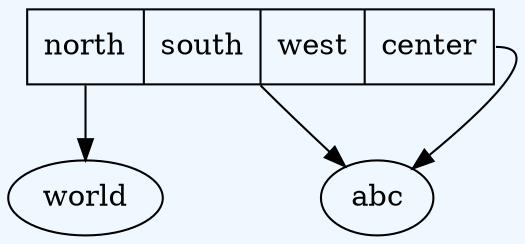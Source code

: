 digraph {
  hello [shape="record", label="<n> north | <s> south | <w> west | <c> center"];
  hello:n:s -> world;
  hello:e -> abc:c;
  node [label="123"];
  bgcolor="aliceblue";
  fontcolor="beige";
  fontsize=7;

  hello:s:se -> abc;
  world:s;
}
